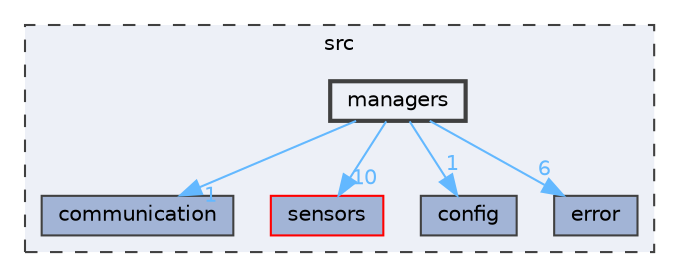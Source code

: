 digraph "src/managers"
{
 // LATEX_PDF_SIZE
  bgcolor="transparent";
  edge [fontname=Helvetica,fontsize=10,labelfontname=Helvetica,labelfontsize=10];
  node [fontname=Helvetica,fontsize=10,shape=box,height=0.2,width=0.4];
  compound=true
  subgraph clusterdir_68267d1309a1af8e8297ef4c3efbcdba {
    graph [ bgcolor="#edf0f7", pencolor="grey25", label="src", fontname=Helvetica,fontsize=10 style="filled,dashed", URL="dir_68267d1309a1af8e8297ef4c3efbcdba.html",tooltip=""]
  dir_6d2104db64b91953bbd7b8fedbb8a094 [label="communication", fillcolor="#a2b4d6", color="grey25", style="filled", URL="dir_6d2104db64b91953bbd7b8fedbb8a094.html",tooltip=""];
  dir_7349e89ef19c117195f8e371603e1b1f [label="sensors", fillcolor="#a2b4d6", color="red", style="filled", URL="dir_7349e89ef19c117195f8e371603e1b1f.html",tooltip=""];
  dir_7e83d1792d529f4aa7126ac7e0b3b699 [label="config", fillcolor="#a2b4d6", color="grey25", style="filled", URL="dir_7e83d1792d529f4aa7126ac7e0b3b699.html",tooltip=""];
  dir_acc2056b73c4fda97caebb7ceca7df66 [label="error", fillcolor="#a2b4d6", color="grey25", style="filled", URL="dir_acc2056b73c4fda97caebb7ceca7df66.html",tooltip=""];
  dir_da1d252641c1d690e9226c1cabf97c78 [label="managers", fillcolor="#edf0f7", color="grey25", style="filled,bold", URL="dir_da1d252641c1d690e9226c1cabf97c78.html",tooltip=""];
  }
  dir_da1d252641c1d690e9226c1cabf97c78->dir_6d2104db64b91953bbd7b8fedbb8a094 [headlabel="1", labeldistance=1.5 headhref="dir_000004_000000.html" href="dir_000004_000000.html" color="steelblue1" fontcolor="steelblue1"];
  dir_da1d252641c1d690e9226c1cabf97c78->dir_7349e89ef19c117195f8e371603e1b1f [headlabel="10", labeldistance=1.5 headhref="dir_000004_000006.html" href="dir_000004_000006.html" color="steelblue1" fontcolor="steelblue1"];
  dir_da1d252641c1d690e9226c1cabf97c78->dir_7e83d1792d529f4aa7126ac7e0b3b699 [headlabel="1", labeldistance=1.5 headhref="dir_000004_000001.html" href="dir_000004_000001.html" color="steelblue1" fontcolor="steelblue1"];
  dir_da1d252641c1d690e9226c1cabf97c78->dir_acc2056b73c4fda97caebb7ceca7df66 [headlabel="6", labeldistance=1.5 headhref="dir_000004_000002.html" href="dir_000004_000002.html" color="steelblue1" fontcolor="steelblue1"];
}
